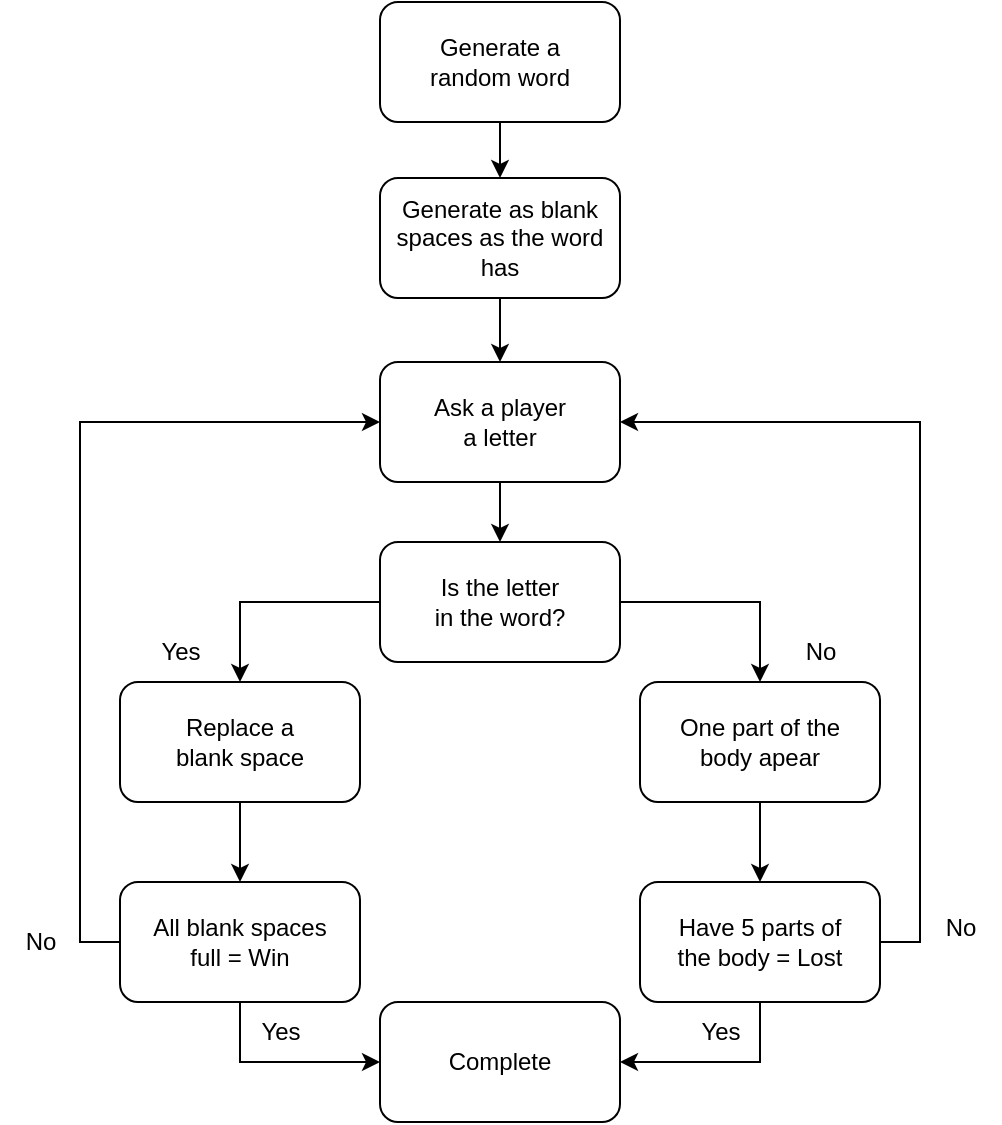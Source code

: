 <mxfile version="21.6.2" type="github">
  <diagram name="Página-1" id="OHfnPg6nIuEYZed1UYO_">
    <mxGraphModel dx="880" dy="595" grid="1" gridSize="10" guides="1" tooltips="1" connect="1" arrows="1" fold="1" page="1" pageScale="1" pageWidth="827" pageHeight="1169" math="0" shadow="0">
      <root>
        <mxCell id="0" />
        <mxCell id="1" parent="0" />
        <mxCell id="A1MxKTXa6I1H9u6osK8T-3" value="" style="edgeStyle=orthogonalEdgeStyle;rounded=0;orthogonalLoop=1;jettySize=auto;html=1;" edge="1" parent="1" source="A1MxKTXa6I1H9u6osK8T-1" target="A1MxKTXa6I1H9u6osK8T-2">
          <mxGeometry relative="1" as="geometry" />
        </mxCell>
        <mxCell id="A1MxKTXa6I1H9u6osK8T-1" value="&lt;div&gt;Generate as blank spaces as the word has&lt;/div&gt;" style="rounded=1;whiteSpace=wrap;html=1;" vertex="1" parent="1">
          <mxGeometry x="350" y="108" width="120" height="60" as="geometry" />
        </mxCell>
        <mxCell id="A1MxKTXa6I1H9u6osK8T-24" value="" style="edgeStyle=orthogonalEdgeStyle;rounded=0;orthogonalLoop=1;jettySize=auto;html=1;exitX=0.5;exitY=1;exitDx=0;exitDy=0;" edge="1" parent="1" source="A1MxKTXa6I1H9u6osK8T-2" target="A1MxKTXa6I1H9u6osK8T-23">
          <mxGeometry relative="1" as="geometry" />
        </mxCell>
        <mxCell id="A1MxKTXa6I1H9u6osK8T-2" value="&lt;div&gt;Ask a player&lt;/div&gt;&lt;div&gt;a letter&lt;br&gt;&lt;/div&gt;" style="rounded=1;whiteSpace=wrap;html=1;" vertex="1" parent="1">
          <mxGeometry x="350" y="200" width="120" height="60" as="geometry" />
        </mxCell>
        <mxCell id="A1MxKTXa6I1H9u6osK8T-22" style="edgeStyle=orthogonalEdgeStyle;rounded=0;orthogonalLoop=1;jettySize=auto;html=1;exitX=0.5;exitY=1;exitDx=0;exitDy=0;entryX=0.5;entryY=0;entryDx=0;entryDy=0;" edge="1" parent="1" source="A1MxKTXa6I1H9u6osK8T-20" target="A1MxKTXa6I1H9u6osK8T-1">
          <mxGeometry relative="1" as="geometry" />
        </mxCell>
        <mxCell id="A1MxKTXa6I1H9u6osK8T-20" value="&lt;div&gt;Generate a&lt;/div&gt;&lt;div&gt;random word&lt;/div&gt;" style="rounded=1;whiteSpace=wrap;html=1;" vertex="1" parent="1">
          <mxGeometry x="350" y="20" width="120" height="60" as="geometry" />
        </mxCell>
        <mxCell id="A1MxKTXa6I1H9u6osK8T-30" value="" style="edgeStyle=orthogonalEdgeStyle;rounded=0;orthogonalLoop=1;jettySize=auto;html=1;" edge="1" parent="1" source="A1MxKTXa6I1H9u6osK8T-23" target="A1MxKTXa6I1H9u6osK8T-29">
          <mxGeometry relative="1" as="geometry" />
        </mxCell>
        <mxCell id="A1MxKTXa6I1H9u6osK8T-32" value="" style="edgeStyle=orthogonalEdgeStyle;rounded=0;orthogonalLoop=1;jettySize=auto;html=1;" edge="1" parent="1" source="A1MxKTXa6I1H9u6osK8T-23" target="A1MxKTXa6I1H9u6osK8T-31">
          <mxGeometry relative="1" as="geometry" />
        </mxCell>
        <mxCell id="A1MxKTXa6I1H9u6osK8T-23" value="&lt;div&gt;Is the letter&lt;/div&gt;&lt;div&gt;in the word?&lt;br&gt;&lt;/div&gt;" style="rounded=1;whiteSpace=wrap;html=1;" vertex="1" parent="1">
          <mxGeometry x="350" y="290" width="120" height="60" as="geometry" />
        </mxCell>
        <mxCell id="A1MxKTXa6I1H9u6osK8T-47" value="" style="edgeStyle=orthogonalEdgeStyle;rounded=0;orthogonalLoop=1;jettySize=auto;html=1;" edge="1" parent="1" source="A1MxKTXa6I1H9u6osK8T-29" target="A1MxKTXa6I1H9u6osK8T-46">
          <mxGeometry relative="1" as="geometry" />
        </mxCell>
        <mxCell id="A1MxKTXa6I1H9u6osK8T-29" value="&lt;div&gt;Replace a&lt;/div&gt;&lt;div&gt;blank space&lt;br&gt;&lt;/div&gt;" style="rounded=1;whiteSpace=wrap;html=1;" vertex="1" parent="1">
          <mxGeometry x="220" y="360" width="120" height="60" as="geometry" />
        </mxCell>
        <mxCell id="A1MxKTXa6I1H9u6osK8T-44" value="" style="edgeStyle=orthogonalEdgeStyle;rounded=0;orthogonalLoop=1;jettySize=auto;html=1;" edge="1" parent="1" source="A1MxKTXa6I1H9u6osK8T-31" target="A1MxKTXa6I1H9u6osK8T-43">
          <mxGeometry relative="1" as="geometry" />
        </mxCell>
        <mxCell id="A1MxKTXa6I1H9u6osK8T-31" value="&lt;div&gt;One part of the&lt;/div&gt;&lt;div&gt;body apear&lt;br&gt;&lt;/div&gt;" style="rounded=1;whiteSpace=wrap;html=1;" vertex="1" parent="1">
          <mxGeometry x="480" y="360" width="120" height="60" as="geometry" />
        </mxCell>
        <mxCell id="A1MxKTXa6I1H9u6osK8T-33" value="&lt;div&gt;Complete&lt;/div&gt;" style="rounded=1;whiteSpace=wrap;html=1;" vertex="1" parent="1">
          <mxGeometry x="350" y="520" width="120" height="60" as="geometry" />
        </mxCell>
        <mxCell id="A1MxKTXa6I1H9u6osK8T-41" value="Yes" style="text;html=1;align=center;verticalAlign=middle;resizable=0;points=[];autosize=1;strokeColor=none;fillColor=none;" vertex="1" parent="1">
          <mxGeometry x="230" y="330" width="40" height="30" as="geometry" />
        </mxCell>
        <mxCell id="A1MxKTXa6I1H9u6osK8T-42" value="&lt;div&gt;No&lt;/div&gt;" style="text;html=1;align=center;verticalAlign=middle;resizable=0;points=[];autosize=1;strokeColor=none;fillColor=none;" vertex="1" parent="1">
          <mxGeometry x="550" y="330" width="40" height="30" as="geometry" />
        </mxCell>
        <mxCell id="A1MxKTXa6I1H9u6osK8T-45" style="edgeStyle=orthogonalEdgeStyle;rounded=0;orthogonalLoop=1;jettySize=auto;html=1;exitX=0.5;exitY=1;exitDx=0;exitDy=0;entryX=1;entryY=0.5;entryDx=0;entryDy=0;" edge="1" parent="1" source="A1MxKTXa6I1H9u6osK8T-43" target="A1MxKTXa6I1H9u6osK8T-33">
          <mxGeometry relative="1" as="geometry" />
        </mxCell>
        <mxCell id="A1MxKTXa6I1H9u6osK8T-51" style="edgeStyle=orthogonalEdgeStyle;rounded=0;orthogonalLoop=1;jettySize=auto;html=1;exitX=1;exitY=0.5;exitDx=0;exitDy=0;entryX=1;entryY=0.5;entryDx=0;entryDy=0;" edge="1" parent="1" source="A1MxKTXa6I1H9u6osK8T-43" target="A1MxKTXa6I1H9u6osK8T-2">
          <mxGeometry relative="1" as="geometry" />
        </mxCell>
        <mxCell id="A1MxKTXa6I1H9u6osK8T-43" value="&lt;div&gt;Have 5 parts of&lt;/div&gt;&lt;div&gt;the body = Lost&lt;br&gt;&lt;/div&gt;" style="rounded=1;whiteSpace=wrap;html=1;" vertex="1" parent="1">
          <mxGeometry x="480" y="460" width="120" height="60" as="geometry" />
        </mxCell>
        <mxCell id="A1MxKTXa6I1H9u6osK8T-48" style="edgeStyle=orthogonalEdgeStyle;rounded=0;orthogonalLoop=1;jettySize=auto;html=1;exitX=0.5;exitY=1;exitDx=0;exitDy=0;entryX=0;entryY=0.5;entryDx=0;entryDy=0;" edge="1" parent="1" source="A1MxKTXa6I1H9u6osK8T-46" target="A1MxKTXa6I1H9u6osK8T-33">
          <mxGeometry relative="1" as="geometry" />
        </mxCell>
        <mxCell id="A1MxKTXa6I1H9u6osK8T-52" style="edgeStyle=orthogonalEdgeStyle;rounded=0;orthogonalLoop=1;jettySize=auto;html=1;exitX=0;exitY=0.5;exitDx=0;exitDy=0;entryX=0;entryY=0.5;entryDx=0;entryDy=0;" edge="1" parent="1" source="A1MxKTXa6I1H9u6osK8T-46" target="A1MxKTXa6I1H9u6osK8T-2">
          <mxGeometry relative="1" as="geometry" />
        </mxCell>
        <mxCell id="A1MxKTXa6I1H9u6osK8T-46" value="&lt;div&gt;All blank spaces&lt;/div&gt;&lt;div&gt;full = Win&lt;/div&gt;" style="rounded=1;whiteSpace=wrap;html=1;" vertex="1" parent="1">
          <mxGeometry x="220" y="460" width="120" height="60" as="geometry" />
        </mxCell>
        <mxCell id="A1MxKTXa6I1H9u6osK8T-49" value="Yes" style="text;html=1;align=center;verticalAlign=middle;resizable=0;points=[];autosize=1;strokeColor=none;fillColor=none;" vertex="1" parent="1">
          <mxGeometry x="500" y="520" width="40" height="30" as="geometry" />
        </mxCell>
        <mxCell id="A1MxKTXa6I1H9u6osK8T-50" value="Yes" style="text;html=1;align=center;verticalAlign=middle;resizable=0;points=[];autosize=1;strokeColor=none;fillColor=none;" vertex="1" parent="1">
          <mxGeometry x="280" y="520" width="40" height="30" as="geometry" />
        </mxCell>
        <mxCell id="A1MxKTXa6I1H9u6osK8T-53" value="&lt;div&gt;No&lt;/div&gt;&lt;div&gt;&lt;br&gt;&lt;/div&gt;" style="text;html=1;align=center;verticalAlign=middle;resizable=0;points=[];autosize=1;strokeColor=none;fillColor=none;" vertex="1" parent="1">
          <mxGeometry x="620" y="470" width="40" height="40" as="geometry" />
        </mxCell>
        <mxCell id="A1MxKTXa6I1H9u6osK8T-54" value="&lt;div&gt;No&lt;/div&gt;" style="text;html=1;align=center;verticalAlign=middle;resizable=0;points=[];autosize=1;strokeColor=none;fillColor=none;" vertex="1" parent="1">
          <mxGeometry x="160" y="475" width="40" height="30" as="geometry" />
        </mxCell>
      </root>
    </mxGraphModel>
  </diagram>
</mxfile>
